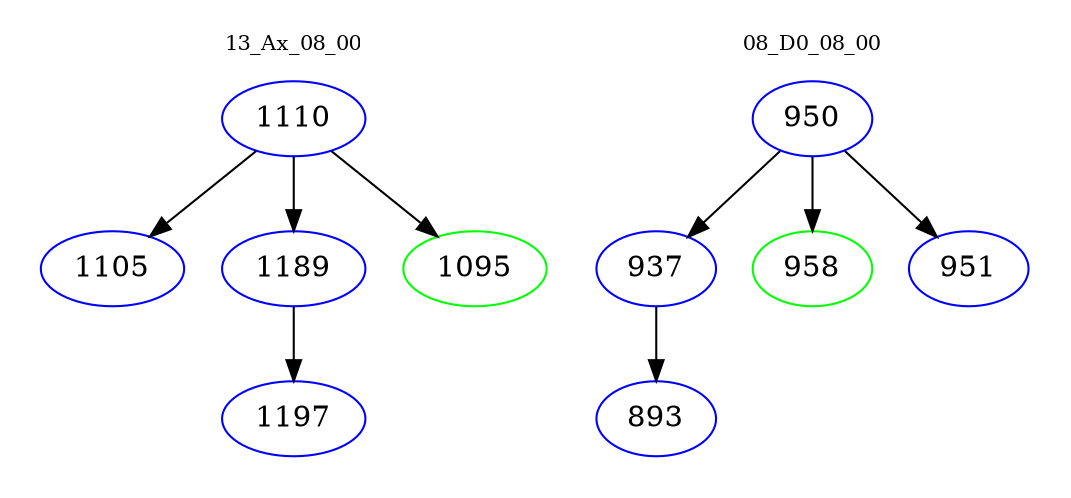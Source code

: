 digraph{
subgraph cluster_0 {
color = white
label = "13_Ax_08_00";
fontsize=10;
T0_1110 [label="1110", color="blue"]
T0_1110 -> T0_1105 [color="black"]
T0_1105 [label="1105", color="blue"]
T0_1110 -> T0_1189 [color="black"]
T0_1189 [label="1189", color="blue"]
T0_1189 -> T0_1197 [color="black"]
T0_1197 [label="1197", color="blue"]
T0_1110 -> T0_1095 [color="black"]
T0_1095 [label="1095", color="green"]
}
subgraph cluster_1 {
color = white
label = "08_D0_08_00";
fontsize=10;
T1_950 [label="950", color="blue"]
T1_950 -> T1_937 [color="black"]
T1_937 [label="937", color="blue"]
T1_937 -> T1_893 [color="black"]
T1_893 [label="893", color="blue"]
T1_950 -> T1_958 [color="black"]
T1_958 [label="958", color="green"]
T1_950 -> T1_951 [color="black"]
T1_951 [label="951", color="blue"]
}
}

